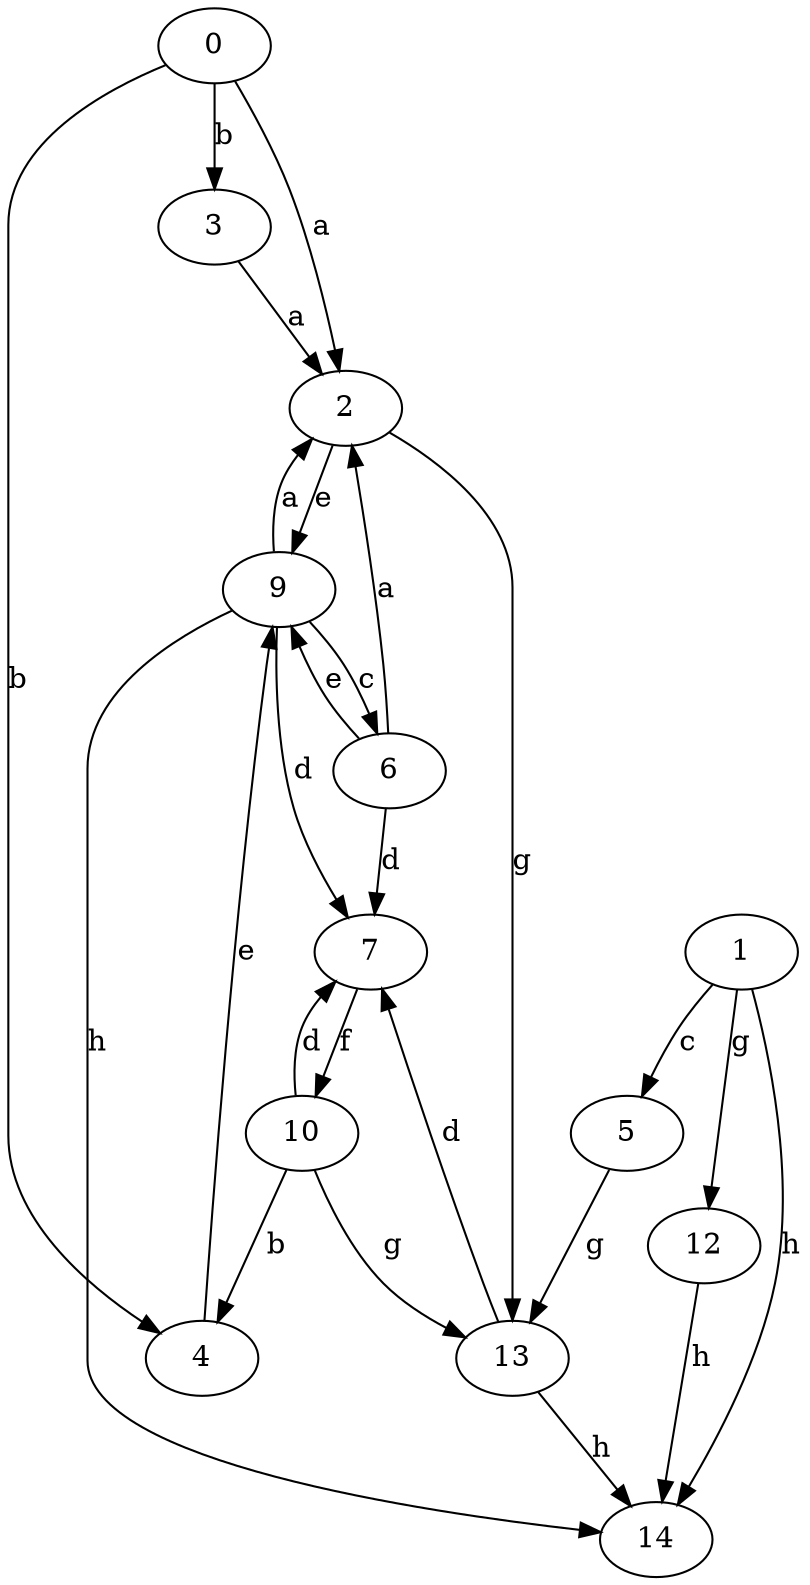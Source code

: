 strict digraph  {
0;
2;
1;
3;
4;
5;
6;
7;
9;
10;
12;
13;
14;
0 -> 2  [label=a];
0 -> 3  [label=b];
0 -> 4  [label=b];
2 -> 9  [label=e];
2 -> 13  [label=g];
1 -> 5  [label=c];
1 -> 12  [label=g];
1 -> 14  [label=h];
3 -> 2  [label=a];
4 -> 9  [label=e];
5 -> 13  [label=g];
6 -> 2  [label=a];
6 -> 7  [label=d];
6 -> 9  [label=e];
7 -> 10  [label=f];
9 -> 2  [label=a];
9 -> 6  [label=c];
9 -> 7  [label=d];
9 -> 14  [label=h];
10 -> 4  [label=b];
10 -> 7  [label=d];
10 -> 13  [label=g];
12 -> 14  [label=h];
13 -> 7  [label=d];
13 -> 14  [label=h];
}
